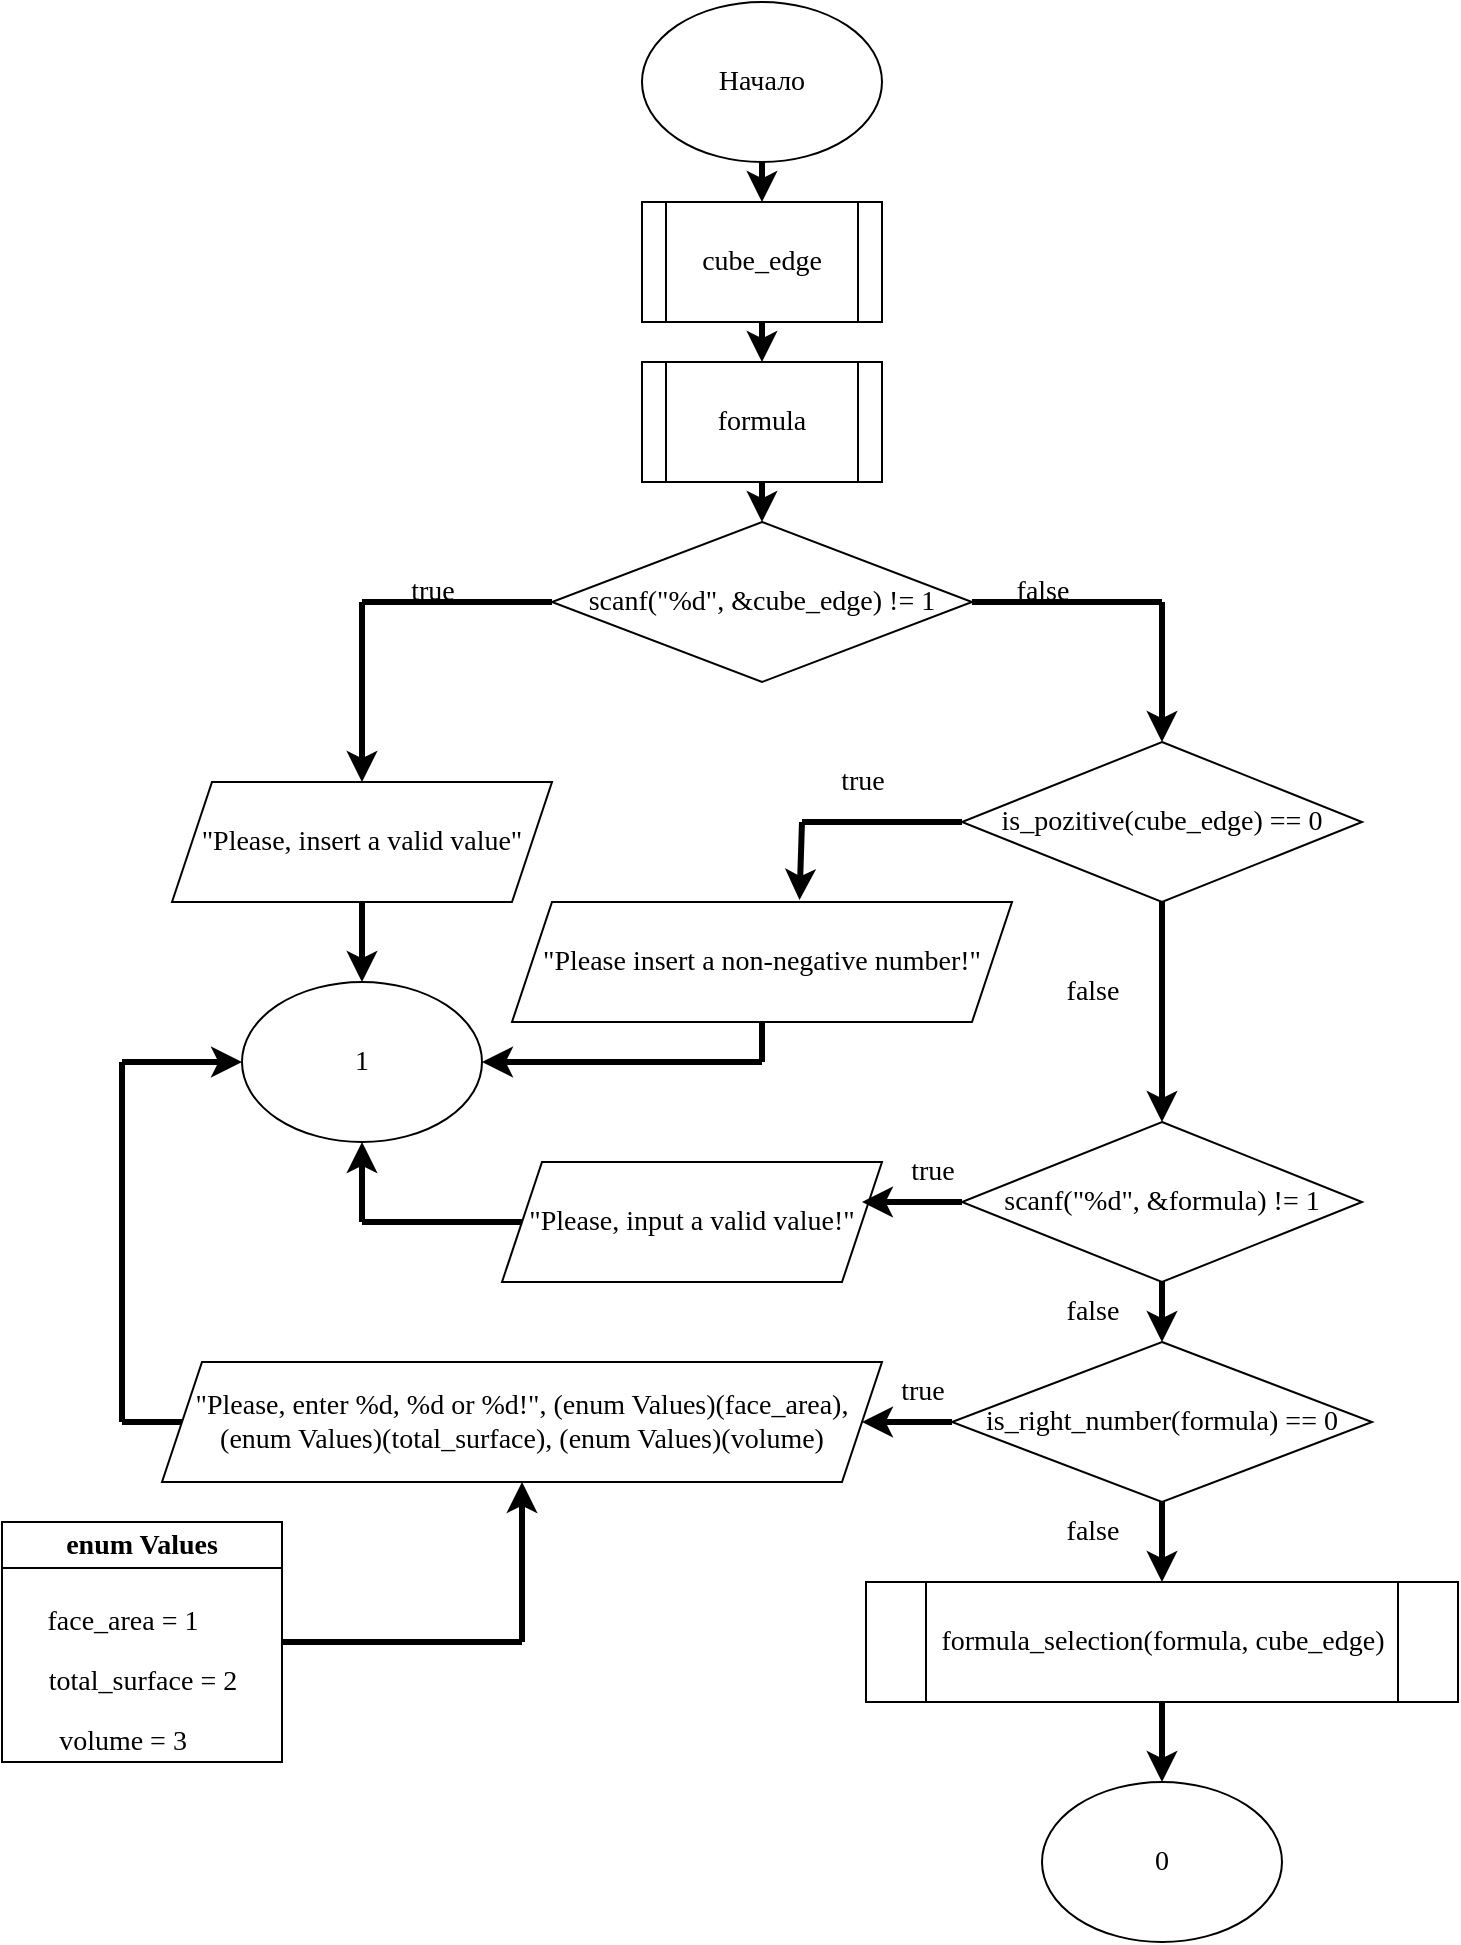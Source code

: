 <mxfile>
    <diagram id="4SekdWBiIY9yAGJJ8a9X" name="main">
        <mxGraphModel dx="832" dy="475" grid="1" gridSize="10" guides="1" tooltips="1" connect="1" arrows="1" fold="1" page="1" pageScale="1" pageWidth="827" pageHeight="1169" background="#ffffff" math="0" shadow="0">
            <root>
                <mxCell id="0"/>
                <mxCell id="1" parent="0"/>
                <mxCell id="2" value="&lt;font color=&quot;#000000&quot; style=&quot;font-size: 14px;&quot; face=&quot;Times New Roman&quot;&gt;Начало&lt;/font&gt;" style="ellipse;whiteSpace=wrap;html=1;fillColor=#FFFFFF;strokeColor=#000000;" vertex="1" parent="1">
                    <mxGeometry x="360" width="120" height="80" as="geometry"/>
                </mxCell>
                <mxCell id="6" value="" style="edgeStyle=none;html=1;fontFamily=Times New Roman;fontSize=14;fontColor=#000000;strokeColor=#000000;strokeWidth=3;" edge="1" parent="1" source="3" target="4">
                    <mxGeometry relative="1" as="geometry"/>
                </mxCell>
                <mxCell id="3" value="cube_edge" style="shape=process;whiteSpace=wrap;html=1;backgroundOutline=1;strokeColor=#000000;fontFamily=Times New Roman;fontSize=14;fontColor=#000000;fillColor=#FFFFFF;" vertex="1" parent="1">
                    <mxGeometry x="360" y="100" width="120" height="60" as="geometry"/>
                </mxCell>
                <mxCell id="10" value="" style="edgeStyle=none;html=1;strokeColor=#000000;strokeWidth=3;fontFamily=Times New Roman;fontSize=14;fontColor=#000000;" edge="1" parent="1" source="4" target="9">
                    <mxGeometry relative="1" as="geometry"/>
                </mxCell>
                <mxCell id="4" value="formula" style="shape=process;whiteSpace=wrap;html=1;backgroundOutline=1;strokeColor=#000000;fontFamily=Times New Roman;fontSize=14;fontColor=#000000;fillColor=#FFFFFF;" vertex="1" parent="1">
                    <mxGeometry x="360" y="180" width="120" height="60" as="geometry"/>
                </mxCell>
                <mxCell id="7" value="" style="endArrow=classic;html=1;strokeColor=#000000;strokeWidth=3;fontFamily=Times New Roman;fontSize=14;fontColor=#000000;exitX=0.5;exitY=1;exitDx=0;exitDy=0;entryX=0.5;entryY=0;entryDx=0;entryDy=0;" edge="1" parent="1" source="2" target="3">
                    <mxGeometry width="50" height="50" relative="1" as="geometry">
                        <mxPoint x="400" y="270" as="sourcePoint"/>
                        <mxPoint x="450" y="220" as="targetPoint"/>
                    </mxGeometry>
                </mxCell>
                <mxCell id="9" value="scanf(&quot;%d&quot;, &amp;amp;cube_edge) != 1" style="rhombus;whiteSpace=wrap;html=1;strokeColor=#000000;fontFamily=Times New Roman;fontSize=14;fontColor=#000000;fillColor=#FFFFFF;" vertex="1" parent="1">
                    <mxGeometry x="315" y="260" width="210" height="80" as="geometry"/>
                </mxCell>
                <mxCell id="11" value="" style="endArrow=classic;html=1;strokeColor=#000000;strokeWidth=3;fontFamily=Times New Roman;fontSize=14;fontColor=#000000;" edge="1" parent="1">
                    <mxGeometry width="50" height="50" relative="1" as="geometry">
                        <mxPoint x="220" y="300" as="sourcePoint"/>
                        <mxPoint x="220" y="390" as="targetPoint"/>
                    </mxGeometry>
                </mxCell>
                <mxCell id="12" value="" style="endArrow=none;html=1;strokeColor=#000000;strokeWidth=3;fontFamily=Times New Roman;fontSize=14;fontColor=#000000;exitX=0;exitY=0.5;exitDx=0;exitDy=0;" edge="1" parent="1" source="9">
                    <mxGeometry width="50" height="50" relative="1" as="geometry">
                        <mxPoint x="400" y="350" as="sourcePoint"/>
                        <mxPoint x="220" y="300" as="targetPoint"/>
                    </mxGeometry>
                </mxCell>
                <mxCell id="13" value="true" style="text;html=1;align=center;verticalAlign=middle;resizable=0;points=[];autosize=1;strokeColor=none;fillColor=none;fontSize=14;fontFamily=Times New Roman;fontColor=#000000;" vertex="1" parent="1">
                    <mxGeometry x="230" y="280" width="50" height="30" as="geometry"/>
                </mxCell>
                <mxCell id="16" value="" style="edgeStyle=none;html=1;strokeColor=#000000;strokeWidth=3;fontFamily=Times New Roman;fontSize=14;fontColor=#000000;" edge="1" parent="1" source="14" target="15">
                    <mxGeometry relative="1" as="geometry"/>
                </mxCell>
                <mxCell id="14" value="&quot;Please, insert a valid value&quot;" style="shape=parallelogram;perimeter=parallelogramPerimeter;whiteSpace=wrap;html=1;fixedSize=1;strokeColor=#000000;fontFamily=Times New Roman;fontSize=14;fontColor=#000000;fillColor=#FFFFFF;" vertex="1" parent="1">
                    <mxGeometry x="125" y="390" width="190" height="60" as="geometry"/>
                </mxCell>
                <mxCell id="15" value="1" style="ellipse;whiteSpace=wrap;html=1;strokeColor=#000000;fontFamily=Times New Roman;fontSize=14;fontColor=#000000;fillColor=#FFFFFF;" vertex="1" parent="1">
                    <mxGeometry x="160" y="490" width="120" height="80" as="geometry"/>
                </mxCell>
                <mxCell id="17" value="" style="endArrow=none;html=1;strokeColor=#000000;strokeWidth=3;fontFamily=Times New Roman;fontSize=14;fontColor=#000000;exitX=1;exitY=0.5;exitDx=0;exitDy=0;" edge="1" parent="1" source="9">
                    <mxGeometry width="50" height="50" relative="1" as="geometry">
                        <mxPoint x="450" y="390" as="sourcePoint"/>
                        <mxPoint x="620" y="300" as="targetPoint"/>
                    </mxGeometry>
                </mxCell>
                <mxCell id="18" value="" style="endArrow=classic;html=1;strokeColor=#000000;strokeWidth=3;fontFamily=Times New Roman;fontSize=14;fontColor=#000000;" edge="1" parent="1">
                    <mxGeometry width="50" height="50" relative="1" as="geometry">
                        <mxPoint x="620" y="300" as="sourcePoint"/>
                        <mxPoint x="620" y="370" as="targetPoint"/>
                    </mxGeometry>
                </mxCell>
                <mxCell id="19" value="false" style="text;html=1;align=center;verticalAlign=middle;resizable=0;points=[];autosize=1;strokeColor=none;fillColor=none;fontSize=14;fontFamily=Times New Roman;fontColor=#000000;" vertex="1" parent="1">
                    <mxGeometry x="535" y="280" width="50" height="30" as="geometry"/>
                </mxCell>
                <mxCell id="29" value="" style="edgeStyle=none;html=1;strokeColor=#000000;strokeWidth=3;fontFamily=Times New Roman;fontSize=14;fontColor=#000000;" edge="1" parent="1" source="20" target="28">
                    <mxGeometry relative="1" as="geometry"/>
                </mxCell>
                <mxCell id="20" value="is_pozitive(cube_edge) == 0" style="rhombus;whiteSpace=wrap;html=1;strokeColor=#000000;fontFamily=Times New Roman;fontSize=14;fontColor=#000000;fillColor=#FFFFFF;" vertex="1" parent="1">
                    <mxGeometry x="520" y="370" width="200" height="80" as="geometry"/>
                </mxCell>
                <mxCell id="21" value="&quot;Please insert a non-negative number!&quot;" style="shape=parallelogram;perimeter=parallelogramPerimeter;whiteSpace=wrap;html=1;fixedSize=1;strokeColor=#000000;fontFamily=Times New Roman;fontSize=14;fontColor=#000000;fillColor=#FFFFFF;" vertex="1" parent="1">
                    <mxGeometry x="295" y="450" width="250" height="60" as="geometry"/>
                </mxCell>
                <mxCell id="22" value="" style="endArrow=none;html=1;strokeColor=#000000;strokeWidth=3;fontFamily=Times New Roman;fontSize=14;fontColor=#000000;entryX=0;entryY=0.5;entryDx=0;entryDy=0;" edge="1" parent="1" target="20">
                    <mxGeometry width="50" height="50" relative="1" as="geometry">
                        <mxPoint x="440" y="410" as="sourcePoint"/>
                        <mxPoint x="490" y="360" as="targetPoint"/>
                    </mxGeometry>
                </mxCell>
                <mxCell id="23" value="" style="endArrow=classic;html=1;strokeColor=#000000;strokeWidth=3;fontFamily=Times New Roman;fontSize=14;fontColor=#000000;entryX=0.575;entryY=-0.017;entryDx=0;entryDy=0;entryPerimeter=0;" edge="1" parent="1" target="21">
                    <mxGeometry width="50" height="50" relative="1" as="geometry">
                        <mxPoint x="440" y="410" as="sourcePoint"/>
                        <mxPoint x="490" y="360" as="targetPoint"/>
                    </mxGeometry>
                </mxCell>
                <mxCell id="24" value="" style="endArrow=none;html=1;strokeColor=#000000;strokeWidth=3;fontFamily=Times New Roman;fontSize=14;fontColor=#000000;exitX=0.5;exitY=1;exitDx=0;exitDy=0;" edge="1" parent="1" source="21">
                    <mxGeometry width="50" height="50" relative="1" as="geometry">
                        <mxPoint x="440" y="400" as="sourcePoint"/>
                        <mxPoint x="420" y="530" as="targetPoint"/>
                    </mxGeometry>
                </mxCell>
                <mxCell id="25" value="" style="endArrow=classic;html=1;strokeColor=#000000;strokeWidth=3;fontFamily=Times New Roman;fontSize=14;fontColor=#000000;entryX=1;entryY=0.5;entryDx=0;entryDy=0;" edge="1" parent="1" target="15">
                    <mxGeometry width="50" height="50" relative="1" as="geometry">
                        <mxPoint x="420" y="530" as="sourcePoint"/>
                        <mxPoint x="490" y="350" as="targetPoint"/>
                    </mxGeometry>
                </mxCell>
                <mxCell id="26" value="true" style="text;html=1;align=center;verticalAlign=middle;resizable=0;points=[];autosize=1;strokeColor=none;fillColor=none;fontSize=14;fontFamily=Times New Roman;fontColor=#000000;" vertex="1" parent="1">
                    <mxGeometry x="445" y="375" width="50" height="30" as="geometry"/>
                </mxCell>
                <mxCell id="37" value="" style="edgeStyle=none;html=1;strokeColor=#000000;strokeWidth=3;fontFamily=Times New Roman;fontSize=14;fontColor=#000000;" edge="1" parent="1" source="28" target="36">
                    <mxGeometry relative="1" as="geometry"/>
                </mxCell>
                <mxCell id="28" value="scanf(&quot;%d&quot;, &amp;amp;formula) != 1" style="rhombus;whiteSpace=wrap;html=1;strokeColor=#000000;fontFamily=Times New Roman;fontSize=14;fontColor=#000000;fillColor=#FFFFFF;" vertex="1" parent="1">
                    <mxGeometry x="520" y="560" width="200" height="80" as="geometry"/>
                </mxCell>
                <mxCell id="30" value="false" style="text;html=1;align=center;verticalAlign=middle;resizable=0;points=[];autosize=1;strokeColor=none;fillColor=none;fontSize=14;fontFamily=Times New Roman;fontColor=#000000;" vertex="1" parent="1">
                    <mxGeometry x="560" y="480" width="50" height="30" as="geometry"/>
                </mxCell>
                <mxCell id="31" value="&quot;Please, input a valid value!&quot;" style="shape=parallelogram;perimeter=parallelogramPerimeter;whiteSpace=wrap;html=1;fixedSize=1;strokeColor=#000000;fontFamily=Times New Roman;fontSize=14;fontColor=#000000;fillColor=#FFFFFF;" vertex="1" parent="1">
                    <mxGeometry x="290" y="580" width="190" height="60" as="geometry"/>
                </mxCell>
                <mxCell id="32" value="" style="endArrow=none;html=1;strokeColor=#000000;strokeWidth=3;fontFamily=Times New Roman;fontSize=14;fontColor=#000000;exitX=0;exitY=0.5;exitDx=0;exitDy=0;" edge="1" parent="1" source="31">
                    <mxGeometry width="50" height="50" relative="1" as="geometry">
                        <mxPoint x="450" y="560" as="sourcePoint"/>
                        <mxPoint x="220" y="610" as="targetPoint"/>
                    </mxGeometry>
                </mxCell>
                <mxCell id="33" value="" style="endArrow=classic;html=1;strokeColor=#000000;strokeWidth=3;fontFamily=Times New Roman;fontSize=14;fontColor=#000000;entryX=0.5;entryY=1;entryDx=0;entryDy=0;" edge="1" parent="1" target="15">
                    <mxGeometry width="50" height="50" relative="1" as="geometry">
                        <mxPoint x="220" y="610" as="sourcePoint"/>
                        <mxPoint x="500" y="510" as="targetPoint"/>
                    </mxGeometry>
                </mxCell>
                <mxCell id="34" value="" style="endArrow=classic;html=1;strokeColor=#000000;strokeWidth=3;fontFamily=Times New Roman;fontSize=14;fontColor=#000000;exitX=0;exitY=0.5;exitDx=0;exitDy=0;" edge="1" parent="1" source="28">
                    <mxGeometry width="50" height="50" relative="1" as="geometry">
                        <mxPoint x="450" y="560" as="sourcePoint"/>
                        <mxPoint x="470" y="600" as="targetPoint"/>
                    </mxGeometry>
                </mxCell>
                <mxCell id="35" value="true" style="text;html=1;align=center;verticalAlign=middle;resizable=0;points=[];autosize=1;strokeColor=none;fillColor=none;fontSize=14;fontFamily=Times New Roman;fontColor=#000000;" vertex="1" parent="1">
                    <mxGeometry x="480" y="570" width="50" height="30" as="geometry"/>
                </mxCell>
                <mxCell id="46" value="" style="edgeStyle=none;html=1;strokeColor=#000000;strokeWidth=3;fontFamily=Times New Roman;fontSize=14;fontColor=#000000;" edge="1" parent="1" source="36" target="45">
                    <mxGeometry relative="1" as="geometry"/>
                </mxCell>
                <mxCell id="36" value="is_right_number(formula) == 0" style="rhombus;whiteSpace=wrap;html=1;strokeColor=#000000;fontFamily=Times New Roman;fontSize=14;fontColor=#000000;fillColor=#FFFFFF;" vertex="1" parent="1">
                    <mxGeometry x="515" y="670" width="210" height="80" as="geometry"/>
                </mxCell>
                <mxCell id="38" value="false" style="text;html=1;align=center;verticalAlign=middle;resizable=0;points=[];autosize=1;strokeColor=none;fillColor=none;fontSize=14;fontFamily=Times New Roman;fontColor=#000000;" vertex="1" parent="1">
                    <mxGeometry x="560" y="640" width="50" height="30" as="geometry"/>
                </mxCell>
                <mxCell id="39" value="&quot;Please, enter %d, %d or %d!&quot;, (enum Values)(face_area),(enum Values)(total_surface), (enum Values)(volume)" style="shape=parallelogram;perimeter=parallelogramPerimeter;whiteSpace=wrap;html=1;fixedSize=1;strokeColor=#000000;fontFamily=Times New Roman;fontSize=14;fontColor=#000000;fillColor=#FFFFFF;" vertex="1" parent="1">
                    <mxGeometry x="120" y="680" width="360" height="60" as="geometry"/>
                </mxCell>
                <mxCell id="40" value="" style="endArrow=classic;html=1;strokeColor=#000000;strokeWidth=3;fontFamily=Times New Roman;fontSize=14;fontColor=#000000;exitX=0;exitY=0.5;exitDx=0;exitDy=0;entryX=1;entryY=0.5;entryDx=0;entryDy=0;" edge="1" parent="1" source="36" target="39">
                    <mxGeometry width="50" height="50" relative="1" as="geometry">
                        <mxPoint x="410" y="640" as="sourcePoint"/>
                        <mxPoint x="460" y="590" as="targetPoint"/>
                    </mxGeometry>
                </mxCell>
                <mxCell id="41" value="true" style="text;html=1;align=center;verticalAlign=middle;resizable=0;points=[];autosize=1;strokeColor=none;fillColor=none;fontSize=14;fontFamily=Times New Roman;fontColor=#000000;" vertex="1" parent="1">
                    <mxGeometry x="475" y="680" width="50" height="30" as="geometry"/>
                </mxCell>
                <mxCell id="42" value="" style="endArrow=none;html=1;strokeColor=#000000;strokeWidth=3;fontFamily=Times New Roman;fontSize=14;fontColor=#000000;exitX=0;exitY=0.5;exitDx=0;exitDy=0;" edge="1" parent="1" source="39">
                    <mxGeometry width="50" height="50" relative="1" as="geometry">
                        <mxPoint x="230" y="630" as="sourcePoint"/>
                        <mxPoint x="100" y="710" as="targetPoint"/>
                    </mxGeometry>
                </mxCell>
                <mxCell id="43" value="" style="endArrow=none;html=1;strokeColor=#000000;strokeWidth=3;fontFamily=Times New Roman;fontSize=14;fontColor=#000000;" edge="1" parent="1">
                    <mxGeometry width="50" height="50" relative="1" as="geometry">
                        <mxPoint x="100" y="710" as="sourcePoint"/>
                        <mxPoint x="100" y="530" as="targetPoint"/>
                    </mxGeometry>
                </mxCell>
                <mxCell id="44" value="" style="endArrow=classic;html=1;strokeColor=#000000;strokeWidth=3;fontFamily=Times New Roman;fontSize=14;fontColor=#000000;entryX=0;entryY=0.5;entryDx=0;entryDy=0;" edge="1" parent="1" target="15">
                    <mxGeometry width="50" height="50" relative="1" as="geometry">
                        <mxPoint x="100" y="530" as="sourcePoint"/>
                        <mxPoint x="280" y="580" as="targetPoint"/>
                    </mxGeometry>
                </mxCell>
                <mxCell id="48" value="" style="edgeStyle=none;html=1;strokeColor=#000000;strokeWidth=3;fontFamily=Times New Roman;fontSize=14;fontColor=#000000;" edge="1" parent="1" source="45" target="47">
                    <mxGeometry relative="1" as="geometry"/>
                </mxCell>
                <mxCell id="45" value="formula_selection(formula, cube_edge)" style="shape=process;whiteSpace=wrap;html=1;backgroundOutline=1;strokeColor=#000000;fontFamily=Times New Roman;fontSize=14;fontColor=#000000;fillColor=#FFFFFF;" vertex="1" parent="1">
                    <mxGeometry x="472" y="790" width="296" height="60" as="geometry"/>
                </mxCell>
                <mxCell id="47" value="0" style="ellipse;whiteSpace=wrap;html=1;strokeColor=#000000;fontFamily=Times New Roman;fontSize=14;fontColor=#000000;fillColor=#FFFFFF;" vertex="1" parent="1">
                    <mxGeometry x="560" y="890" width="120" height="80" as="geometry"/>
                </mxCell>
                <mxCell id="49" value="false" style="text;html=1;align=center;verticalAlign=middle;resizable=0;points=[];autosize=1;strokeColor=none;fillColor=none;fontSize=14;fontFamily=Times New Roman;fontColor=#000000;" vertex="1" parent="1">
                    <mxGeometry x="560" y="750" width="50" height="30" as="geometry"/>
                </mxCell>
                <mxCell id="HefenL3Gxjdrf2CNWLx2-49" value="enum Values" style="swimlane;whiteSpace=wrap;html=1;strokeColor=#000000;fontFamily=Times New Roman;fontSize=14;fontColor=#000000;fillColor=#FFFFFF;" vertex="1" parent="1">
                    <mxGeometry x="40" y="760" width="140" height="120" as="geometry"/>
                </mxCell>
                <mxCell id="HefenL3Gxjdrf2CNWLx2-50" value="face_area = 1" style="text;html=1;align=center;verticalAlign=middle;resizable=0;points=[];autosize=1;strokeColor=none;fillColor=none;fontSize=14;fontFamily=Times New Roman;fontColor=#000000;" vertex="1" parent="HefenL3Gxjdrf2CNWLx2-49">
                    <mxGeometry x="10" y="35" width="100" height="30" as="geometry"/>
                </mxCell>
                <mxCell id="HefenL3Gxjdrf2CNWLx2-51" value="total_surface = 2" style="text;html=1;align=center;verticalAlign=middle;resizable=0;points=[];autosize=1;strokeColor=none;fillColor=none;fontSize=14;fontFamily=Times New Roman;fontColor=#000000;" vertex="1" parent="HefenL3Gxjdrf2CNWLx2-49">
                    <mxGeometry x="10" y="65" width="120" height="30" as="geometry"/>
                </mxCell>
                <mxCell id="HefenL3Gxjdrf2CNWLx2-52" value="volume = 3" style="text;html=1;align=center;verticalAlign=middle;resizable=0;points=[];autosize=1;strokeColor=none;fillColor=none;fontSize=14;fontFamily=Times New Roman;fontColor=#000000;" vertex="1" parent="HefenL3Gxjdrf2CNWLx2-49">
                    <mxGeometry x="15" y="95" width="90" height="30" as="geometry"/>
                </mxCell>
                <mxCell id="HefenL3Gxjdrf2CNWLx2-53" value="" style="endArrow=none;html=1;strokeColor=#000000;strokeWidth=3;fontFamily=Times New Roman;fontSize=14;fontColor=#000000;exitX=1;exitY=0.5;exitDx=0;exitDy=0;" edge="1" parent="1" source="HefenL3Gxjdrf2CNWLx2-49">
                    <mxGeometry width="50" height="50" relative="1" as="geometry">
                        <mxPoint x="190" y="740" as="sourcePoint"/>
                        <mxPoint x="300" y="820" as="targetPoint"/>
                    </mxGeometry>
                </mxCell>
                <mxCell id="HefenL3Gxjdrf2CNWLx2-54" value="" style="endArrow=classic;html=1;strokeColor=#000000;strokeWidth=3;fontFamily=Times New Roman;fontSize=14;fontColor=#000000;entryX=0.5;entryY=1;entryDx=0;entryDy=0;" edge="1" parent="1" target="39">
                    <mxGeometry width="50" height="50" relative="1" as="geometry">
                        <mxPoint x="300" y="820" as="sourcePoint"/>
                        <mxPoint x="240" y="690" as="targetPoint"/>
                    </mxGeometry>
                </mxCell>
            </root>
        </mxGraphModel>
    </diagram>
    <diagram id="s4MU4_FiPo8QJniBYaki" name="is_right_number">
        <mxGraphModel dx="832" dy="475" grid="1" gridSize="10" guides="1" tooltips="1" connect="1" arrows="1" fold="1" page="1" pageScale="1" pageWidth="827" pageHeight="1169" background="#ffffff" math="0" shadow="0">
            <root>
                <mxCell id="0"/>
                <mxCell id="1" parent="0"/>
                <mxCell id="2ALwlpf1t4IwJ2zo2u8q-3" value="" style="edgeStyle=none;html=1;strokeColor=#000000;strokeWidth=3;fontFamily=Times New Roman;fontSize=14;fontColor=#000000;" edge="1" parent="1" source="2ALwlpf1t4IwJ2zo2u8q-1" target="2ALwlpf1t4IwJ2zo2u8q-2">
                    <mxGeometry relative="1" as="geometry"/>
                </mxCell>
                <mxCell id="2ALwlpf1t4IwJ2zo2u8q-1" value="x" style="ellipse;whiteSpace=wrap;html=1;strokeColor=#000000;fontFamily=Times New Roman;fontSize=14;fontColor=#000000;fillColor=#FFFFFF;" vertex="1" parent="1">
                    <mxGeometry x="360" width="120" height="80" as="geometry"/>
                </mxCell>
                <mxCell id="2ALwlpf1t4IwJ2zo2u8q-2" value="(x &amp;gt; 0 &amp;amp;&amp;amp; x &amp;lt; 4) ? 1 :0" style="ellipse;whiteSpace=wrap;html=1;strokeColor=#000000;fontFamily=Times New Roman;fontSize=14;fontColor=#000000;fillColor=#FFFFFF;" vertex="1" parent="1">
                    <mxGeometry x="350" y="120" width="140" height="80" as="geometry"/>
                </mxCell>
            </root>
        </mxGraphModel>
    </diagram>
    <diagram id="8CyMjNzygnNSWq4GED2n" name="formula_selection">
        <mxGraphModel dx="832" dy="475" grid="1" gridSize="10" guides="1" tooltips="1" connect="1" arrows="1" fold="1" page="1" pageScale="1" pageWidth="827" pageHeight="1169" background="#ffffff" math="0" shadow="0">
            <root>
                <mxCell id="0"/>
                <mxCell id="1" parent="0"/>
                <mxCell id="-O2W_gR-xRtg54pRSYKy-3" value="" style="edgeStyle=none;html=1;strokeColor=#000000;strokeWidth=3;fontFamily=Times New Roman;fontSize=14;fontColor=#000000;" edge="1" parent="1" source="-O2W_gR-xRtg54pRSYKy-1" target="-O2W_gR-xRtg54pRSYKy-2">
                    <mxGeometry relative="1" as="geometry"/>
                </mxCell>
                <mxCell id="-O2W_gR-xRtg54pRSYKy-1" value="formula, cube_edge" style="ellipse;whiteSpace=wrap;html=1;strokeColor=#000000;fontFamily=Times New Roman;fontSize=14;fontColor=#000000;fillColor=#FFFFFF;" vertex="1" parent="1">
                    <mxGeometry x="360" width="120" height="80" as="geometry"/>
                </mxCell>
                <mxCell id="-O2W_gR-xRtg54pRSYKy-2" value="x == (enum Values)(face_area)" style="rhombus;whiteSpace=wrap;html=1;strokeColor=#000000;fontFamily=Times New Roman;fontSize=14;fontColor=#000000;fillColor=#FFFFFF;" vertex="1" parent="1">
                    <mxGeometry x="310" y="110" width="220" height="80" as="geometry"/>
                </mxCell>
                <mxCell id="-O2W_gR-xRtg54pRSYKy-4" value="" style="endArrow=none;html=1;strokeColor=#000000;strokeWidth=3;fontFamily=Times New Roman;fontSize=14;fontColor=#000000;entryX=0;entryY=0.5;entryDx=0;entryDy=0;" edge="1" parent="1" target="-O2W_gR-xRtg54pRSYKy-2">
                    <mxGeometry width="50" height="50" relative="1" as="geometry">
                        <mxPoint x="200" y="150" as="sourcePoint"/>
                        <mxPoint x="440" y="210" as="targetPoint"/>
                    </mxGeometry>
                </mxCell>
                <mxCell id="-O2W_gR-xRtg54pRSYKy-5" value="" style="endArrow=classic;html=1;strokeColor=#000000;strokeWidth=3;fontFamily=Times New Roman;fontSize=14;fontColor=#000000;" edge="1" parent="1">
                    <mxGeometry width="50" height="50" relative="1" as="geometry">
                        <mxPoint x="200" y="150" as="sourcePoint"/>
                        <mxPoint x="200" y="230" as="targetPoint"/>
                    </mxGeometry>
                </mxCell>
                <mxCell id="-O2W_gR-xRtg54pRSYKy-8" value="" style="edgeStyle=none;html=1;strokeColor=#000000;strokeWidth=3;fontFamily=Times New Roman;fontSize=14;fontColor=#000000;" edge="1" parent="1" source="-O2W_gR-xRtg54pRSYKy-6" target="-O2W_gR-xRtg54pRSYKy-7">
                    <mxGeometry relative="1" as="geometry"/>
                </mxCell>
                <mxCell id="-O2W_gR-xRtg54pRSYKy-6" value="x = cube_edge * cube_edge" style="shape=process;whiteSpace=wrap;html=1;backgroundOutline=1;strokeColor=#000000;fontFamily=Times New Roman;fontSize=14;fontColor=#000000;fillColor=#FFFFFF;" vertex="1" parent="1">
                    <mxGeometry x="100" y="230" width="200" height="60" as="geometry"/>
                </mxCell>
                <mxCell id="-O2W_gR-xRtg54pRSYKy-7" value="x" style="shape=parallelogram;perimeter=parallelogramPerimeter;whiteSpace=wrap;html=1;fixedSize=1;strokeColor=#000000;fontFamily=Times New Roman;fontSize=14;fontColor=#000000;fillColor=#FFFFFF;" vertex="1" parent="1">
                    <mxGeometry x="140" y="330" width="120" height="60" as="geometry"/>
                </mxCell>
                <mxCell id="-O2W_gR-xRtg54pRSYKy-9" value="true" style="text;html=1;align=center;verticalAlign=middle;resizable=0;points=[];autosize=1;strokeColor=none;fillColor=none;fontSize=14;fontFamily=Times New Roman;fontColor=#000000;" vertex="1" parent="1">
                    <mxGeometry x="230" y="120" width="50" height="30" as="geometry"/>
                </mxCell>
                <mxCell id="-O2W_gR-xRtg54pRSYKy-10" value="" style="endArrow=classic;html=1;strokeColor=#000000;strokeWidth=3;fontFamily=Times New Roman;fontSize=14;fontColor=#000000;exitX=0.5;exitY=1;exitDx=0;exitDy=0;" edge="1" parent="1" source="-O2W_gR-xRtg54pRSYKy-2">
                    <mxGeometry width="50" height="50" relative="1" as="geometry">
                        <mxPoint x="460" y="280" as="sourcePoint"/>
                        <mxPoint x="420" y="250" as="targetPoint"/>
                    </mxGeometry>
                </mxCell>
                <mxCell id="-O2W_gR-xRtg54pRSYKy-11" value="x = (enum Values)(total_surface)" style="rhombus;whiteSpace=wrap;html=1;strokeColor=#000000;fontFamily=Times New Roman;fontSize=14;fontColor=#000000;fillColor=#FFFFFF;" vertex="1" parent="1">
                    <mxGeometry x="315" y="250" width="210" height="80" as="geometry"/>
                </mxCell>
                <mxCell id="-O2W_gR-xRtg54pRSYKy-12" value="enum Values" style="swimlane;whiteSpace=wrap;html=1;strokeColor=#000000;fontFamily=Times New Roman;fontSize=14;fontColor=#000000;fillColor=#FFFFFF;" vertex="1" parent="1">
                    <mxGeometry x="580" y="10" width="140" height="120" as="geometry"/>
                </mxCell>
                <mxCell id="-O2W_gR-xRtg54pRSYKy-13" value="face_area = 1" style="text;html=1;align=center;verticalAlign=middle;resizable=0;points=[];autosize=1;strokeColor=none;fillColor=none;fontSize=14;fontFamily=Times New Roman;fontColor=#000000;" vertex="1" parent="-O2W_gR-xRtg54pRSYKy-12">
                    <mxGeometry x="10" y="35" width="100" height="30" as="geometry"/>
                </mxCell>
                <mxCell id="-O2W_gR-xRtg54pRSYKy-14" value="total_surface = 2" style="text;html=1;align=center;verticalAlign=middle;resizable=0;points=[];autosize=1;strokeColor=none;fillColor=none;fontSize=14;fontFamily=Times New Roman;fontColor=#000000;" vertex="1" parent="-O2W_gR-xRtg54pRSYKy-12">
                    <mxGeometry x="10" y="65" width="120" height="30" as="geometry"/>
                </mxCell>
                <mxCell id="-O2W_gR-xRtg54pRSYKy-15" value="volume = 3" style="text;html=1;align=center;verticalAlign=middle;resizable=0;points=[];autosize=1;strokeColor=none;fillColor=none;fontSize=14;fontFamily=Times New Roman;fontColor=#000000;" vertex="1" parent="-O2W_gR-xRtg54pRSYKy-12">
                    <mxGeometry x="15" y="95" width="90" height="30" as="geometry"/>
                </mxCell>
                <mxCell id="-O2W_gR-xRtg54pRSYKy-16" value="" style="endArrow=classic;html=1;strokeColor=#000000;strokeWidth=3;fontFamily=Times New Roman;fontSize=14;fontColor=#000000;" edge="1" parent="1">
                    <mxGeometry width="50" height="50" relative="1" as="geometry">
                        <mxPoint x="580" y="90" as="sourcePoint"/>
                        <mxPoint x="420" y="90" as="targetPoint"/>
                    </mxGeometry>
                </mxCell>
                <mxCell id="-O2W_gR-xRtg54pRSYKy-17" value="" style="endArrow=classic;html=1;strokeColor=#000000;strokeWidth=3;fontFamily=Times New Roman;fontSize=14;fontColor=#000000;" edge="1" parent="1">
                    <mxGeometry width="50" height="50" relative="1" as="geometry">
                        <mxPoint x="620" y="220" as="sourcePoint"/>
                        <mxPoint x="420" y="220" as="targetPoint"/>
                    </mxGeometry>
                </mxCell>
                <mxCell id="-O2W_gR-xRtg54pRSYKy-18" value="" style="endArrow=none;html=1;strokeColor=#000000;strokeWidth=3;fontFamily=Times New Roman;fontSize=14;fontColor=#000000;" edge="1" parent="1">
                    <mxGeometry width="50" height="50" relative="1" as="geometry">
                        <mxPoint x="620" y="220" as="sourcePoint"/>
                        <mxPoint x="620" y="130" as="targetPoint"/>
                    </mxGeometry>
                </mxCell>
                <mxCell id="-O2W_gR-xRtg54pRSYKy-19" value="false" style="text;html=1;align=center;verticalAlign=middle;resizable=0;points=[];autosize=1;strokeColor=none;fillColor=none;fontSize=14;fontFamily=Times New Roman;fontColor=#000000;" vertex="1" parent="1">
                    <mxGeometry x="364" y="190" width="50" height="30" as="geometry"/>
                </mxCell>
                <mxCell id="-O2W_gR-xRtg54pRSYKy-20" value="" style="endArrow=none;html=1;strokeColor=#000000;strokeWidth=3;fontFamily=Times New Roman;fontSize=14;fontColor=#000000;exitX=1;exitY=0.5;exitDx=0;exitDy=0;" edge="1" parent="1" source="-O2W_gR-xRtg54pRSYKy-11">
                    <mxGeometry width="50" height="50" relative="1" as="geometry">
                        <mxPoint x="410" y="350" as="sourcePoint"/>
                        <mxPoint x="600" y="290" as="targetPoint"/>
                    </mxGeometry>
                </mxCell>
                <mxCell id="-O2W_gR-xRtg54pRSYKy-21" value="" style="endArrow=classic;html=1;strokeColor=#000000;strokeWidth=3;fontFamily=Times New Roman;fontSize=14;fontColor=#000000;" edge="1" parent="1">
                    <mxGeometry width="50" height="50" relative="1" as="geometry">
                        <mxPoint x="600" y="290" as="sourcePoint"/>
                        <mxPoint x="600" y="340" as="targetPoint"/>
                    </mxGeometry>
                </mxCell>
                <mxCell id="-O2W_gR-xRtg54pRSYKy-24" value="" style="edgeStyle=none;html=1;strokeColor=#000000;strokeWidth=3;fontFamily=Times New Roman;fontSize=14;fontColor=#000000;" edge="1" parent="1" source="-O2W_gR-xRtg54pRSYKy-22" target="-O2W_gR-xRtg54pRSYKy-23">
                    <mxGeometry relative="1" as="geometry"/>
                </mxCell>
                <mxCell id="-O2W_gR-xRtg54pRSYKy-22" value="y = 6 * cube_edge * cube_edge" style="shape=process;whiteSpace=wrap;html=1;backgroundOutline=1;strokeColor=#000000;fontFamily=Times New Roman;fontSize=14;fontColor=#000000;fillColor=#FFFFFF;" vertex="1" parent="1">
                    <mxGeometry x="480" y="340" width="240" height="60" as="geometry"/>
                </mxCell>
                <mxCell id="-O2W_gR-xRtg54pRSYKy-23" value="y" style="shape=parallelogram;perimeter=parallelogramPerimeter;whiteSpace=wrap;html=1;fixedSize=1;strokeColor=#000000;fontFamily=Times New Roman;fontSize=14;fontColor=#000000;fillColor=#FFFFFF;" vertex="1" parent="1">
                    <mxGeometry x="540" y="430" width="120" height="60" as="geometry"/>
                </mxCell>
                <mxCell id="-O2W_gR-xRtg54pRSYKy-25" value="" style="endArrow=classic;html=1;strokeColor=#000000;strokeWidth=3;fontFamily=Times New Roman;fontSize=14;fontColor=#000000;exitX=0.5;exitY=1;exitDx=0;exitDy=0;" edge="1" parent="1" source="-O2W_gR-xRtg54pRSYKy-11">
                    <mxGeometry width="50" height="50" relative="1" as="geometry">
                        <mxPoint x="460" y="410" as="sourcePoint"/>
                        <mxPoint x="420" y="570" as="targetPoint"/>
                    </mxGeometry>
                </mxCell>
                <mxCell id="-O2W_gR-xRtg54pRSYKy-26" value="" style="endArrow=none;html=1;strokeColor=#000000;strokeWidth=3;fontFamily=Times New Roman;fontSize=14;fontColor=#000000;entryX=1;entryY=0.75;entryDx=0;entryDy=0;" edge="1" parent="1" target="-O2W_gR-xRtg54pRSYKy-12">
                    <mxGeometry width="50" height="50" relative="1" as="geometry">
                        <mxPoint x="760" y="100" as="sourcePoint"/>
                        <mxPoint x="630" y="310" as="targetPoint"/>
                    </mxGeometry>
                </mxCell>
                <mxCell id="-O2W_gR-xRtg54pRSYKy-27" value="" style="endArrow=none;html=1;strokeColor=#000000;strokeWidth=3;fontFamily=Times New Roman;fontSize=14;fontColor=#000000;" edge="1" parent="1">
                    <mxGeometry width="50" height="50" relative="1" as="geometry">
                        <mxPoint x="760" y="520" as="sourcePoint"/>
                        <mxPoint x="760" y="100" as="targetPoint"/>
                    </mxGeometry>
                </mxCell>
                <mxCell id="-O2W_gR-xRtg54pRSYKy-28" value="" style="endArrow=classic;html=1;strokeColor=#000000;strokeWidth=3;fontFamily=Times New Roman;fontSize=14;fontColor=#000000;" edge="1" parent="1">
                    <mxGeometry width="50" height="50" relative="1" as="geometry">
                        <mxPoint x="760" y="520" as="sourcePoint"/>
                        <mxPoint x="420" y="520" as="targetPoint"/>
                    </mxGeometry>
                </mxCell>
                <mxCell id="-O2W_gR-xRtg54pRSYKy-29" value="x == (enum Values)(volume)" style="rhombus;whiteSpace=wrap;html=1;strokeColor=#000000;fontFamily=Times New Roman;fontSize=14;fontColor=#000000;fillColor=#FFFFFF;" vertex="1" parent="1">
                    <mxGeometry x="315" y="570" width="210" height="80" as="geometry"/>
                </mxCell>
                <mxCell id="-O2W_gR-xRtg54pRSYKy-30" value="false" style="text;html=1;align=center;verticalAlign=middle;resizable=0;points=[];autosize=1;strokeColor=none;fillColor=none;fontSize=14;fontFamily=Times New Roman;fontColor=#000000;" vertex="1" parent="1">
                    <mxGeometry x="360" y="360" width="50" height="30" as="geometry"/>
                </mxCell>
                <mxCell id="-O2W_gR-xRtg54pRSYKy-31" value="" style="endArrow=classic;html=1;strokeColor=#000000;strokeWidth=3;fontFamily=Times New Roman;fontSize=14;fontColor=#000000;exitX=0.5;exitY=1;exitDx=0;exitDy=0;" edge="1" parent="1" source="-O2W_gR-xRtg54pRSYKy-29">
                    <mxGeometry width="50" height="50" relative="1" as="geometry">
                        <mxPoint x="460" y="650" as="sourcePoint"/>
                        <mxPoint x="420" y="680" as="targetPoint"/>
                    </mxGeometry>
                </mxCell>
                <mxCell id="-O2W_gR-xRtg54pRSYKy-34" value="" style="edgeStyle=none;html=1;strokeColor=#000000;strokeWidth=3;fontFamily=Times New Roman;fontSize=14;fontColor=#000000;" edge="1" parent="1" source="-O2W_gR-xRtg54pRSYKy-32" target="-O2W_gR-xRtg54pRSYKy-33">
                    <mxGeometry relative="1" as="geometry"/>
                </mxCell>
                <mxCell id="-O2W_gR-xRtg54pRSYKy-32" value="z = cube_edge * cube_edge * cube_edge" style="shape=process;whiteSpace=wrap;html=1;backgroundOutline=1;strokeColor=#000000;fontFamily=Times New Roman;fontSize=14;fontColor=#000000;fillColor=#FFFFFF;" vertex="1" parent="1">
                    <mxGeometry x="275" y="680" width="290" height="60" as="geometry"/>
                </mxCell>
                <mxCell id="-O2W_gR-xRtg54pRSYKy-33" value="z" style="shape=parallelogram;perimeter=parallelogramPerimeter;whiteSpace=wrap;html=1;fixedSize=1;strokeColor=#000000;fontFamily=Times New Roman;fontSize=14;fontColor=#000000;fillColor=#FFFFFF;" vertex="1" parent="1">
                    <mxGeometry x="360" y="770" width="120" height="60" as="geometry"/>
                </mxCell>
            </root>
        </mxGraphModel>
    </diagram>
    <diagram id="8-YEUaXSjIRUOxteBc52" name="is_pozitive">
        <mxGraphModel dx="832" dy="475" grid="1" gridSize="10" guides="1" tooltips="1" connect="1" arrows="1" fold="1" page="1" pageScale="1" pageWidth="827" pageHeight="1169" background="#ffffff" math="0" shadow="0">
            <root>
                <mxCell id="0"/>
                <mxCell id="1" parent="0"/>
                <mxCell id="ITnExCRrT0UjRCvGb1-g-3" value="" style="edgeStyle=none;html=1;strokeColor=#000000;strokeWidth=3;fontFamily=Times New Roman;fontSize=14;fontColor=#000000;" edge="1" parent="1" source="ITnExCRrT0UjRCvGb1-g-1" target="ITnExCRrT0UjRCvGb1-g-2">
                    <mxGeometry relative="1" as="geometry"/>
                </mxCell>
                <mxCell id="ITnExCRrT0UjRCvGb1-g-1" value="x" style="ellipse;whiteSpace=wrap;html=1;strokeColor=#000000;fontFamily=Times New Roman;fontSize=14;fontColor=#000000;fillColor=#FFFFFF;" vertex="1" parent="1">
                    <mxGeometry x="330" width="120" height="80" as="geometry"/>
                </mxCell>
                <mxCell id="ITnExCRrT0UjRCvGb1-g-2" value="(x &amp;gt; 0) ? 1: 0" style="ellipse;whiteSpace=wrap;html=1;strokeColor=#000000;fontFamily=Times New Roman;fontSize=14;fontColor=#000000;fillColor=#FFFFFF;" vertex="1" parent="1">
                    <mxGeometry x="330" y="110" width="120" height="80" as="geometry"/>
                </mxCell>
            </root>
        </mxGraphModel>
    </diagram>
</mxfile>